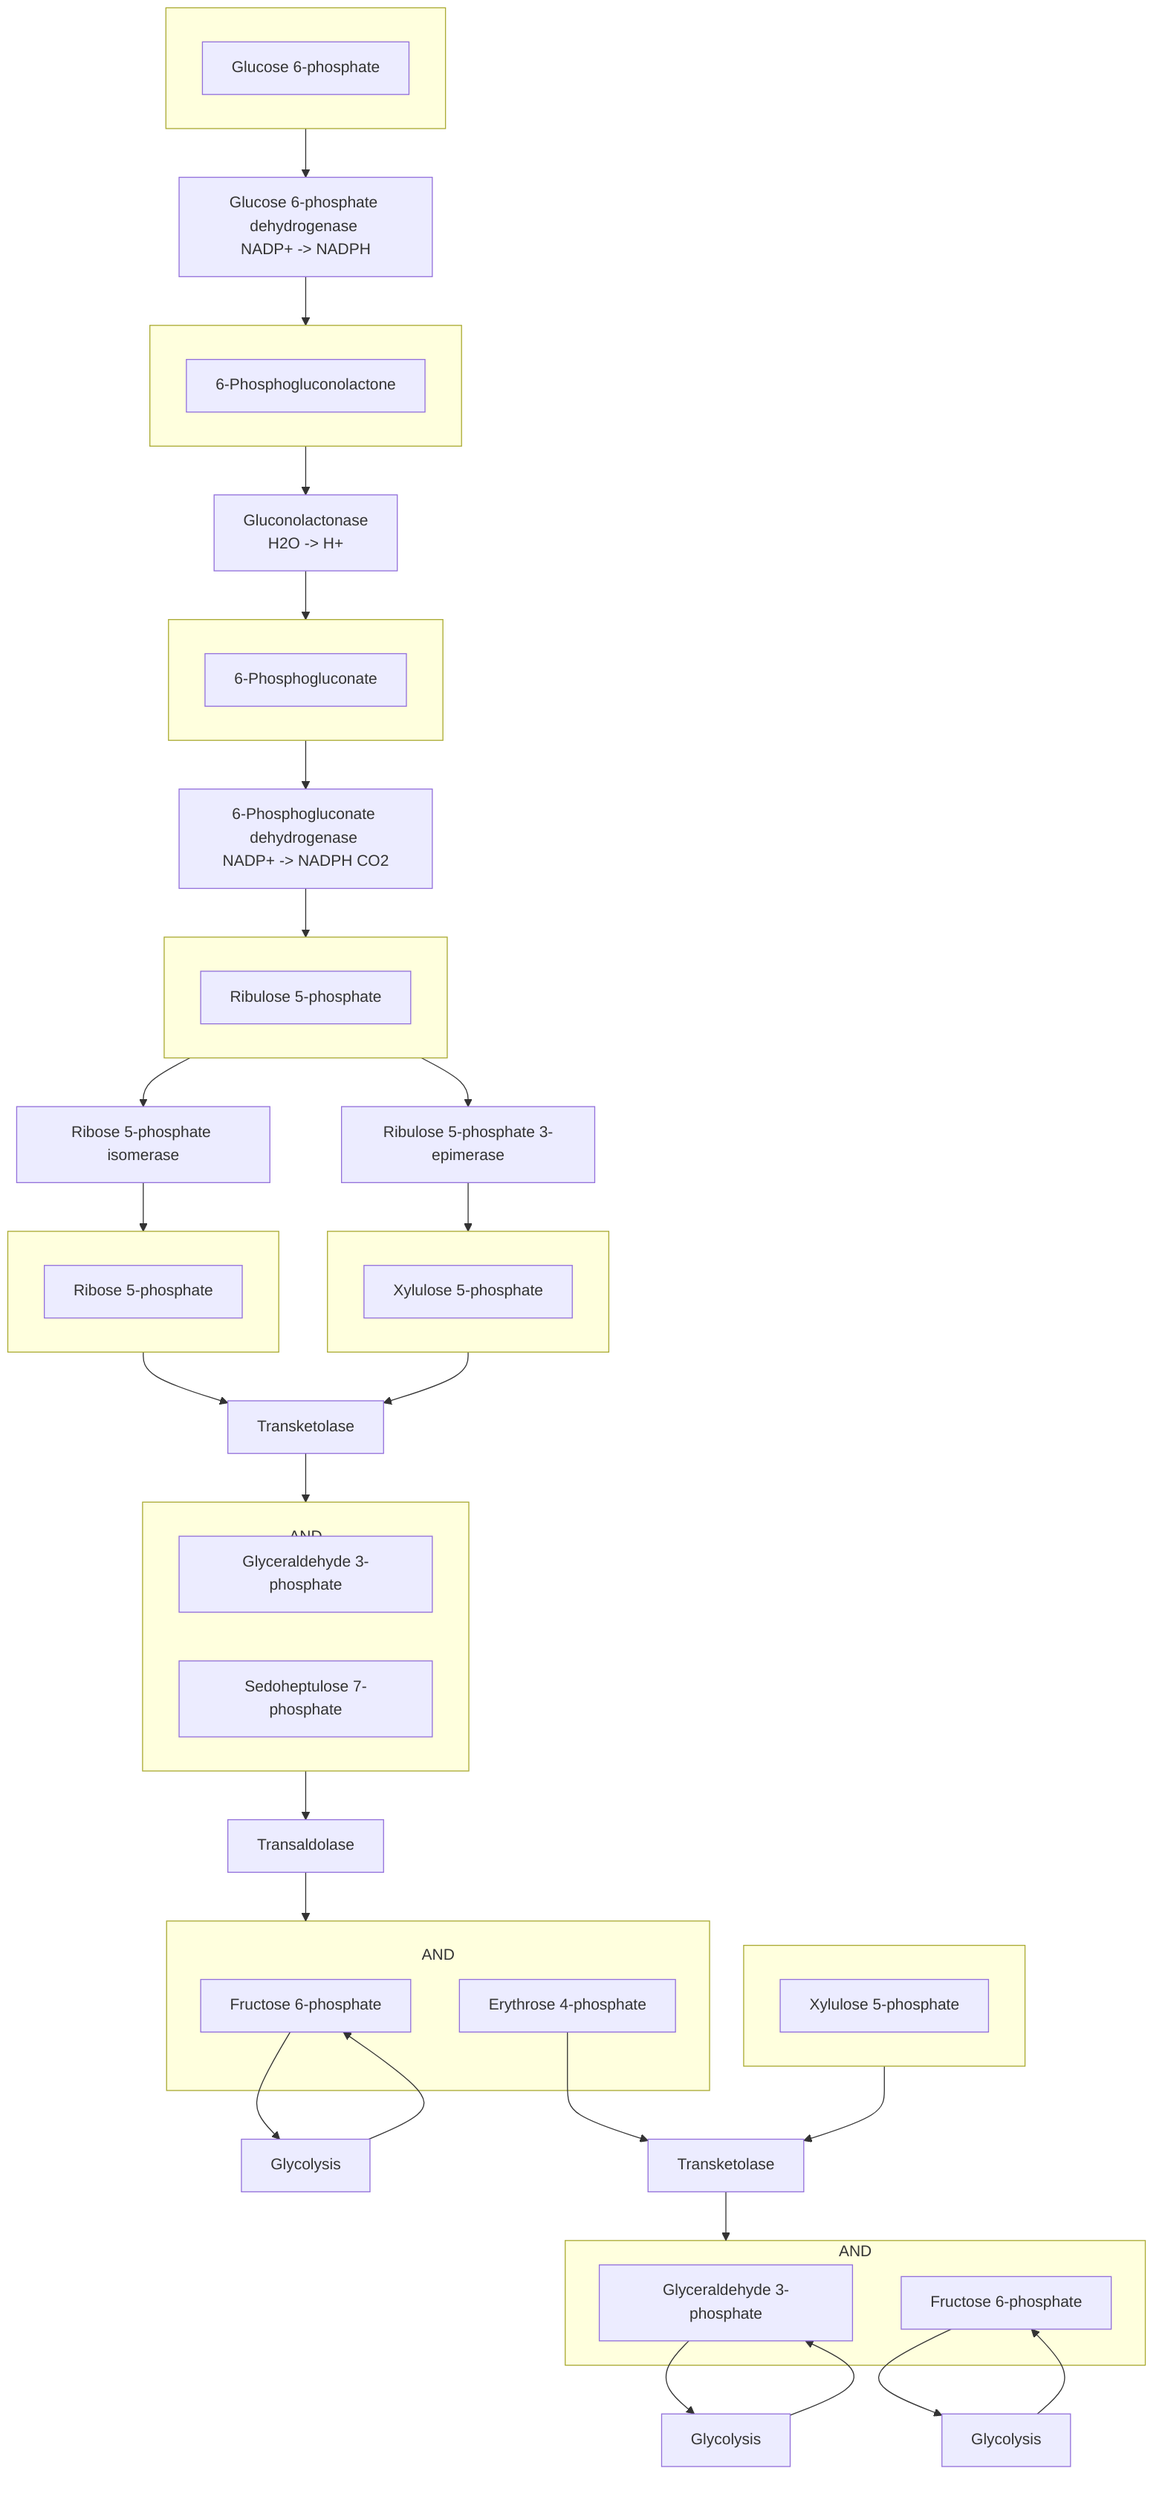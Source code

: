 graph TD

subgraph 1_outer[" "]
    1["Glucose 6-phosphate"]
end
    
    2["Glucose 6-phosphate dehydrogenase \nNADP+ -> NADPH"]

subgraph 3_outer[" "]
    3["6-Phosphogluconolactone"]
end

    4["Gluconolactonase \nH2O -> H+"]

subgraph 5_outer[" "]
    5["6-Phosphogluconate"]
end


    6["6-Phosphogluconate dehydrogenase \nNADP+ -> NADPH CO2"]


subgraph 7_outer[" "]
    7["Ribulose 5-phosphate"]
end

    8["Ribose 5-phosphate isomerase"]


    9["Ribulose 5-phosphate 3-epimerase"]


subgraph 10_outer[" "]
    10["Ribose 5-phosphate"]
end

subgraph 11_outer[" "]
    11["Xylulose 5-phosphate"]
end


    12["Transketolase"]


subgraph 13-14_outer["\nAND"]
    13["Glyceraldehyde 3-phosphate"]
    14["Sedoheptulose 7-phosphate"]
end


    15["Transaldolase"]


subgraph 16-17_outer["\nAND"]
    16["Fructose 6-phosphate"]
    17["Erythrose 4-phosphate"]
end

subgraph 18_outer[" "]
    18["Xylulose 5-phosphate"]
end


    19["Glycolysis"]

    20["Transketolase"]

subgraph 21-22_outer["AND"]
    21["Glyceraldehyde 3-phosphate"]
    22["Fructose 6-phosphate"]
end

    23["Glycolysis"]

    24["Glycolysis"]

1_outer --> 2
2 --> 3_outer
3_outer --> 4
4 --> 5_outer
5_outer --> 6
6 --> 7_outer

7_outer --> 8
7_outer --> 9

8 --> 10_outer
9 --> 11_outer

10_outer --> 12
11_outer --> 12

12 --> 13-14_outer
13-14_outer --> 15
15 --> 16-17_outer

16 --> 19
19 --> 16
17 --> 20
18_outer --> 20

20 --> 21-22_outer

21 --> 23
23 --> 21

22 --> 24
24 --> 22